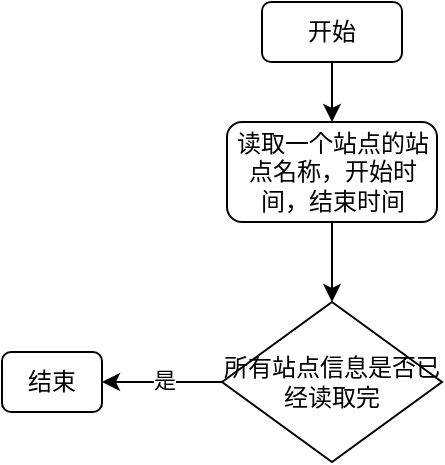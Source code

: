 <mxfile version="24.3.0" type="github">
  <diagram name="第 1 页" id="DVeok3kyy-9tr_E1Dp1c">
    <mxGraphModel dx="794" dy="466" grid="1" gridSize="10" guides="1" tooltips="1" connect="1" arrows="1" fold="1" page="1" pageScale="1" pageWidth="827" pageHeight="1169" math="0" shadow="0">
      <root>
        <mxCell id="0" />
        <mxCell id="1" parent="0" />
        <mxCell id="3sUHZd-YomCkkx_zaKu9-3" style="edgeStyle=orthogonalEdgeStyle;rounded=0;orthogonalLoop=1;jettySize=auto;html=1;entryX=0.5;entryY=0;entryDx=0;entryDy=0;" edge="1" parent="1" source="3sUHZd-YomCkkx_zaKu9-1" target="3sUHZd-YomCkkx_zaKu9-2">
          <mxGeometry relative="1" as="geometry" />
        </mxCell>
        <mxCell id="3sUHZd-YomCkkx_zaKu9-1" value="开始" style="rounded=1;whiteSpace=wrap;html=1;" vertex="1" parent="1">
          <mxGeometry x="330" y="10" width="70" height="30" as="geometry" />
        </mxCell>
        <mxCell id="3sUHZd-YomCkkx_zaKu9-8" style="edgeStyle=orthogonalEdgeStyle;rounded=0;orthogonalLoop=1;jettySize=auto;html=1;entryX=0.5;entryY=0;entryDx=0;entryDy=0;" edge="1" parent="1" source="3sUHZd-YomCkkx_zaKu9-2" target="3sUHZd-YomCkkx_zaKu9-4">
          <mxGeometry relative="1" as="geometry" />
        </mxCell>
        <mxCell id="3sUHZd-YomCkkx_zaKu9-2" value="读取一个站点的站点名称，开始时间，结束时间" style="rounded=1;whiteSpace=wrap;html=1;" vertex="1" parent="1">
          <mxGeometry x="312.5" y="70" width="105" height="50" as="geometry" />
        </mxCell>
        <mxCell id="3sUHZd-YomCkkx_zaKu9-6" style="edgeStyle=orthogonalEdgeStyle;rounded=0;orthogonalLoop=1;jettySize=auto;html=1;entryX=1;entryY=0.5;entryDx=0;entryDy=0;" edge="1" parent="1" source="3sUHZd-YomCkkx_zaKu9-4" target="3sUHZd-YomCkkx_zaKu9-5">
          <mxGeometry relative="1" as="geometry" />
        </mxCell>
        <mxCell id="3sUHZd-YomCkkx_zaKu9-7" value="是" style="edgeLabel;html=1;align=center;verticalAlign=middle;resizable=0;points=[];" vertex="1" connectable="0" parent="3sUHZd-YomCkkx_zaKu9-6">
          <mxGeometry x="-0.02" y="-1" relative="1" as="geometry">
            <mxPoint as="offset" />
          </mxGeometry>
        </mxCell>
        <mxCell id="3sUHZd-YomCkkx_zaKu9-4" value="所有站点信息是否已经读取完" style="rhombus;whiteSpace=wrap;html=1;" vertex="1" parent="1">
          <mxGeometry x="310" y="160" width="110" height="80" as="geometry" />
        </mxCell>
        <mxCell id="3sUHZd-YomCkkx_zaKu9-5" value="结束" style="rounded=1;whiteSpace=wrap;html=1;" vertex="1" parent="1">
          <mxGeometry x="200" y="185" width="50" height="30" as="geometry" />
        </mxCell>
      </root>
    </mxGraphModel>
  </diagram>
</mxfile>
